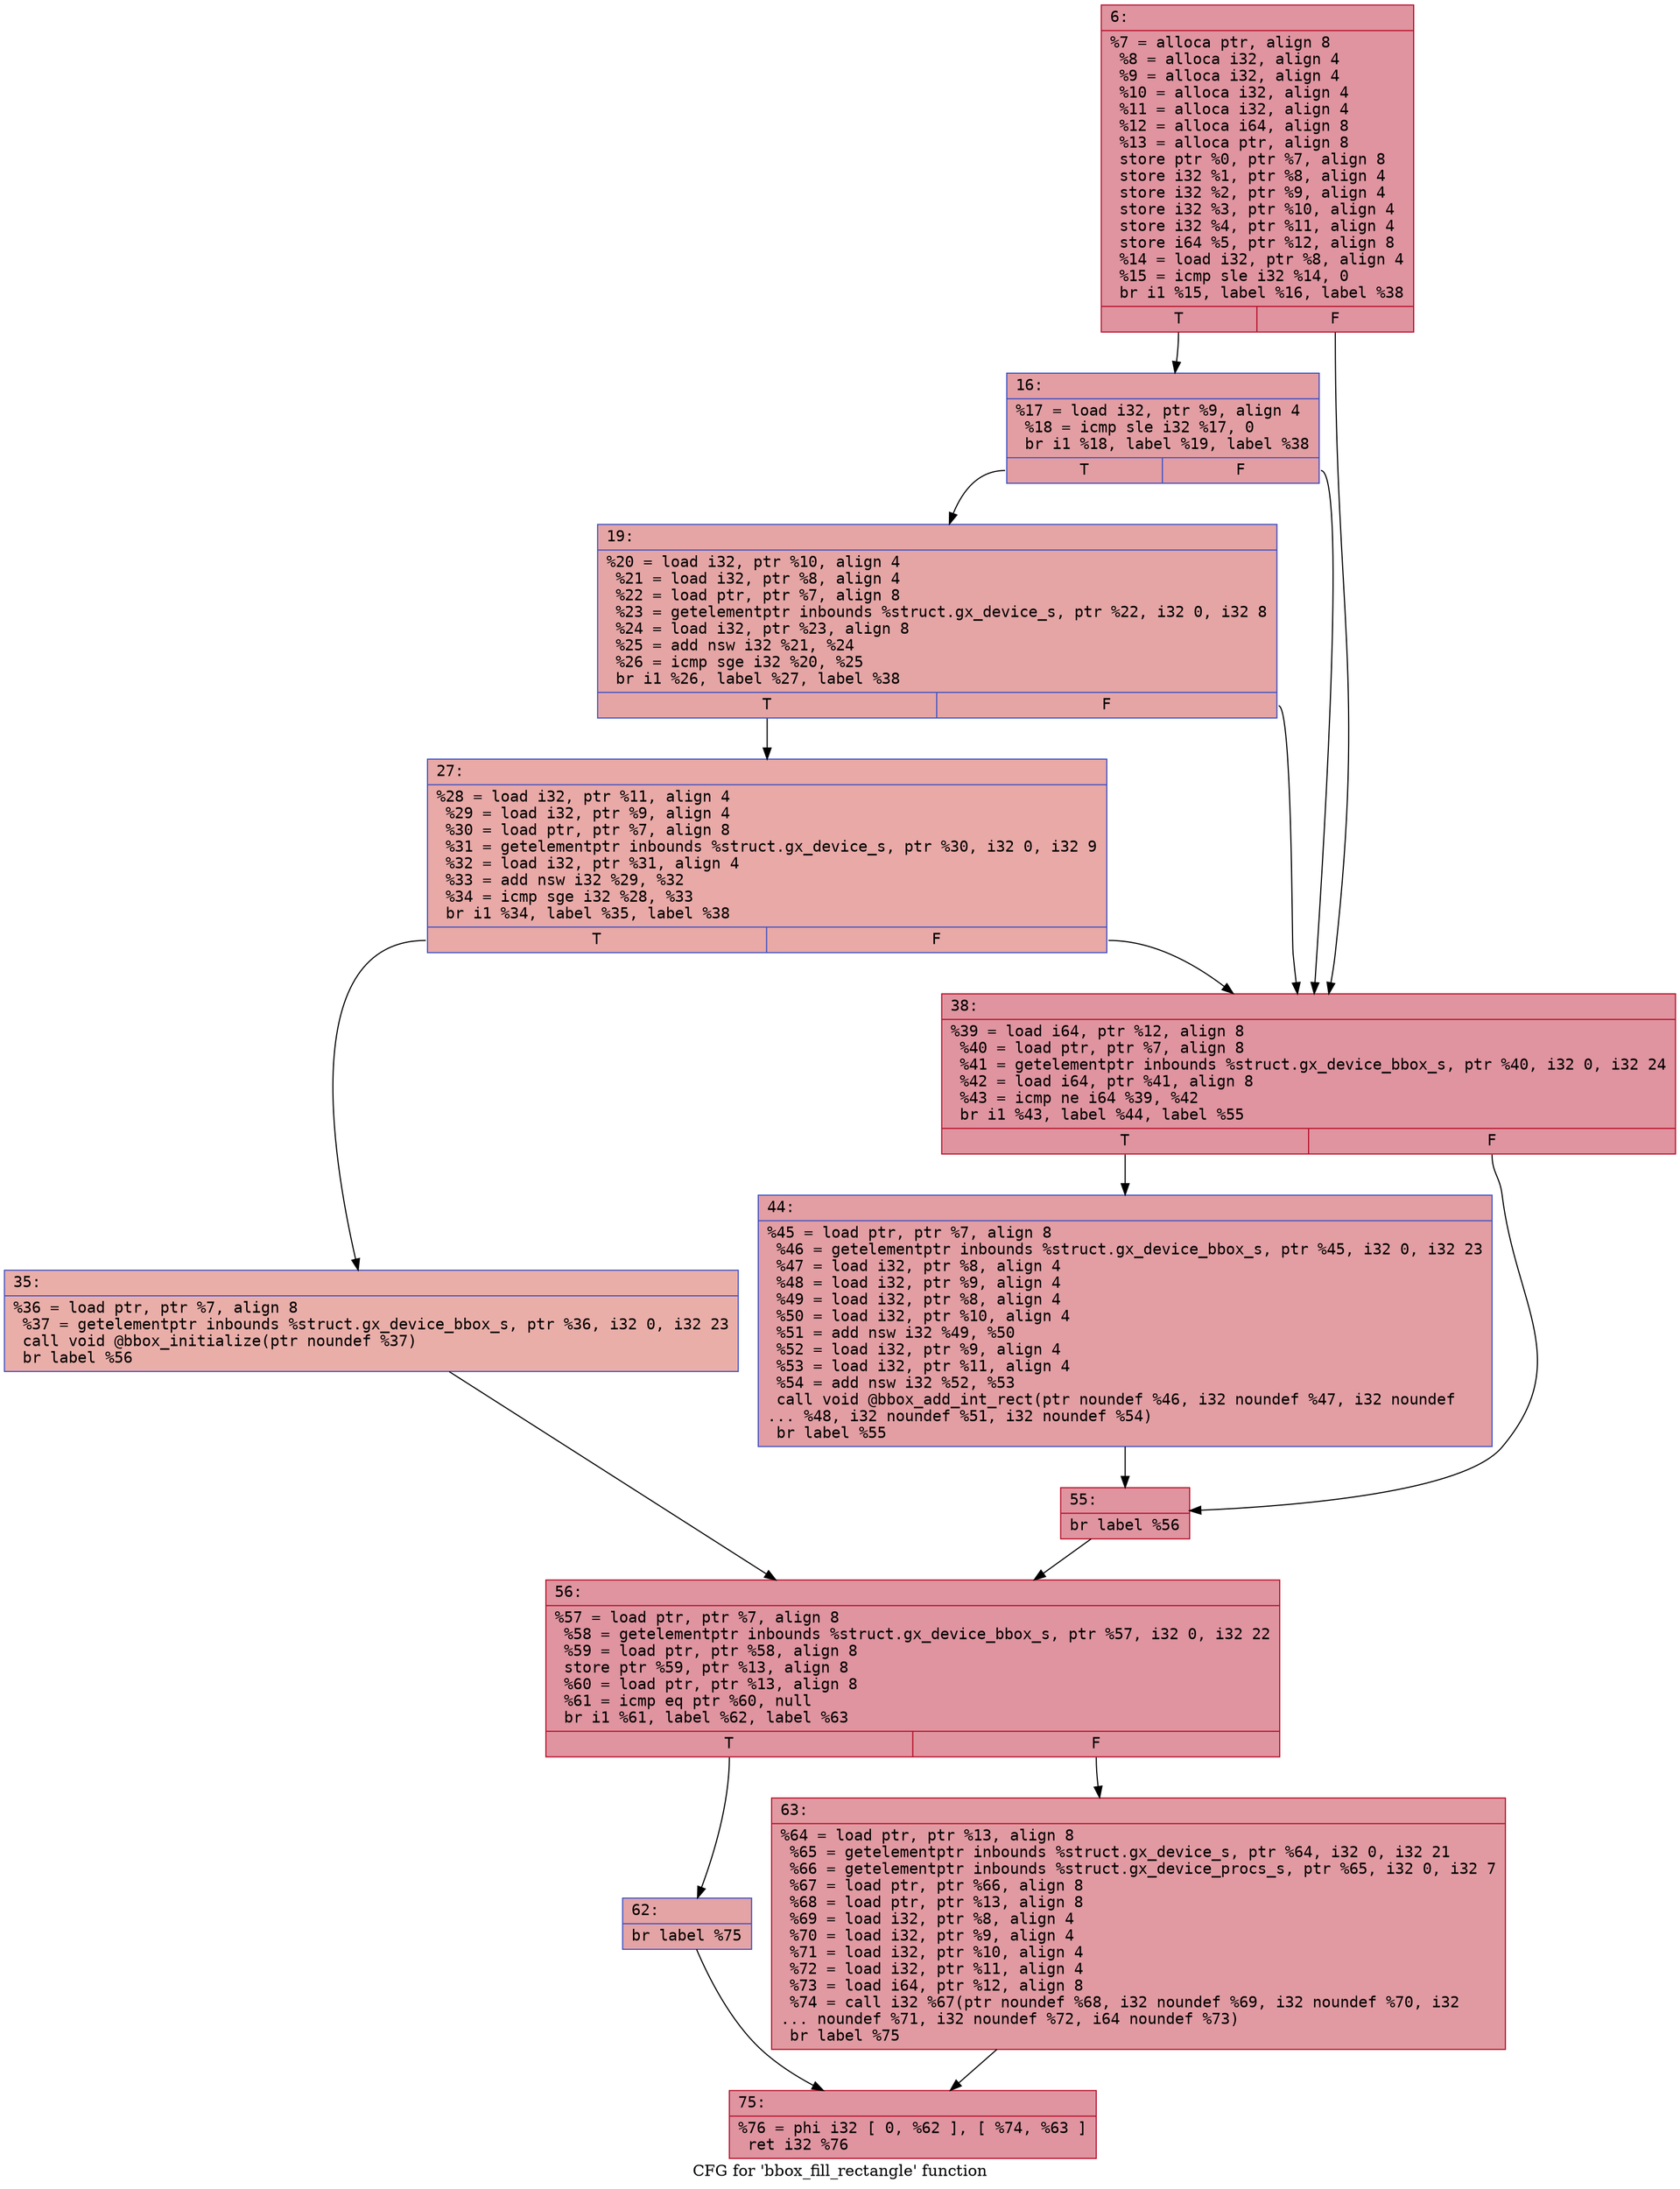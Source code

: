 digraph "CFG for 'bbox_fill_rectangle' function" {
	label="CFG for 'bbox_fill_rectangle' function";

	Node0x60000323eb70 [shape=record,color="#b70d28ff", style=filled, fillcolor="#b70d2870" fontname="Courier",label="{6:\l|  %7 = alloca ptr, align 8\l  %8 = alloca i32, align 4\l  %9 = alloca i32, align 4\l  %10 = alloca i32, align 4\l  %11 = alloca i32, align 4\l  %12 = alloca i64, align 8\l  %13 = alloca ptr, align 8\l  store ptr %0, ptr %7, align 8\l  store i32 %1, ptr %8, align 4\l  store i32 %2, ptr %9, align 4\l  store i32 %3, ptr %10, align 4\l  store i32 %4, ptr %11, align 4\l  store i64 %5, ptr %12, align 8\l  %14 = load i32, ptr %8, align 4\l  %15 = icmp sle i32 %14, 0\l  br i1 %15, label %16, label %38\l|{<s0>T|<s1>F}}"];
	Node0x60000323eb70:s0 -> Node0x60000323ebc0[tooltip="6 -> 16\nProbability 50.00%" ];
	Node0x60000323eb70:s1 -> Node0x60000323ed00[tooltip="6 -> 38\nProbability 50.00%" ];
	Node0x60000323ebc0 [shape=record,color="#3d50c3ff", style=filled, fillcolor="#be242e70" fontname="Courier",label="{16:\l|  %17 = load i32, ptr %9, align 4\l  %18 = icmp sle i32 %17, 0\l  br i1 %18, label %19, label %38\l|{<s0>T|<s1>F}}"];
	Node0x60000323ebc0:s0 -> Node0x60000323ec10[tooltip="16 -> 19\nProbability 50.00%" ];
	Node0x60000323ebc0:s1 -> Node0x60000323ed00[tooltip="16 -> 38\nProbability 50.00%" ];
	Node0x60000323ec10 [shape=record,color="#3d50c3ff", style=filled, fillcolor="#c5333470" fontname="Courier",label="{19:\l|  %20 = load i32, ptr %10, align 4\l  %21 = load i32, ptr %8, align 4\l  %22 = load ptr, ptr %7, align 8\l  %23 = getelementptr inbounds %struct.gx_device_s, ptr %22, i32 0, i32 8\l  %24 = load i32, ptr %23, align 8\l  %25 = add nsw i32 %21, %24\l  %26 = icmp sge i32 %20, %25\l  br i1 %26, label %27, label %38\l|{<s0>T|<s1>F}}"];
	Node0x60000323ec10:s0 -> Node0x60000323ec60[tooltip="19 -> 27\nProbability 50.00%" ];
	Node0x60000323ec10:s1 -> Node0x60000323ed00[tooltip="19 -> 38\nProbability 50.00%" ];
	Node0x60000323ec60 [shape=record,color="#3d50c3ff", style=filled, fillcolor="#ca3b3770" fontname="Courier",label="{27:\l|  %28 = load i32, ptr %11, align 4\l  %29 = load i32, ptr %9, align 4\l  %30 = load ptr, ptr %7, align 8\l  %31 = getelementptr inbounds %struct.gx_device_s, ptr %30, i32 0, i32 9\l  %32 = load i32, ptr %31, align 4\l  %33 = add nsw i32 %29, %32\l  %34 = icmp sge i32 %28, %33\l  br i1 %34, label %35, label %38\l|{<s0>T|<s1>F}}"];
	Node0x60000323ec60:s0 -> Node0x60000323ecb0[tooltip="27 -> 35\nProbability 50.00%" ];
	Node0x60000323ec60:s1 -> Node0x60000323ed00[tooltip="27 -> 38\nProbability 50.00%" ];
	Node0x60000323ecb0 [shape=record,color="#3d50c3ff", style=filled, fillcolor="#d0473d70" fontname="Courier",label="{35:\l|  %36 = load ptr, ptr %7, align 8\l  %37 = getelementptr inbounds %struct.gx_device_bbox_s, ptr %36, i32 0, i32 23\l  call void @bbox_initialize(ptr noundef %37)\l  br label %56\l}"];
	Node0x60000323ecb0 -> Node0x60000323edf0[tooltip="35 -> 56\nProbability 100.00%" ];
	Node0x60000323ed00 [shape=record,color="#b70d28ff", style=filled, fillcolor="#b70d2870" fontname="Courier",label="{38:\l|  %39 = load i64, ptr %12, align 8\l  %40 = load ptr, ptr %7, align 8\l  %41 = getelementptr inbounds %struct.gx_device_bbox_s, ptr %40, i32 0, i32 24\l  %42 = load i64, ptr %41, align 8\l  %43 = icmp ne i64 %39, %42\l  br i1 %43, label %44, label %55\l|{<s0>T|<s1>F}}"];
	Node0x60000323ed00:s0 -> Node0x60000323ed50[tooltip="38 -> 44\nProbability 50.00%" ];
	Node0x60000323ed00:s1 -> Node0x60000323eda0[tooltip="38 -> 55\nProbability 50.00%" ];
	Node0x60000323ed50 [shape=record,color="#3d50c3ff", style=filled, fillcolor="#be242e70" fontname="Courier",label="{44:\l|  %45 = load ptr, ptr %7, align 8\l  %46 = getelementptr inbounds %struct.gx_device_bbox_s, ptr %45, i32 0, i32 23\l  %47 = load i32, ptr %8, align 4\l  %48 = load i32, ptr %9, align 4\l  %49 = load i32, ptr %8, align 4\l  %50 = load i32, ptr %10, align 4\l  %51 = add nsw i32 %49, %50\l  %52 = load i32, ptr %9, align 4\l  %53 = load i32, ptr %11, align 4\l  %54 = add nsw i32 %52, %53\l  call void @bbox_add_int_rect(ptr noundef %46, i32 noundef %47, i32 noundef\l... %48, i32 noundef %51, i32 noundef %54)\l  br label %55\l}"];
	Node0x60000323ed50 -> Node0x60000323eda0[tooltip="44 -> 55\nProbability 100.00%" ];
	Node0x60000323eda0 [shape=record,color="#b70d28ff", style=filled, fillcolor="#b70d2870" fontname="Courier",label="{55:\l|  br label %56\l}"];
	Node0x60000323eda0 -> Node0x60000323edf0[tooltip="55 -> 56\nProbability 100.00%" ];
	Node0x60000323edf0 [shape=record,color="#b70d28ff", style=filled, fillcolor="#b70d2870" fontname="Courier",label="{56:\l|  %57 = load ptr, ptr %7, align 8\l  %58 = getelementptr inbounds %struct.gx_device_bbox_s, ptr %57, i32 0, i32 22\l  %59 = load ptr, ptr %58, align 8\l  store ptr %59, ptr %13, align 8\l  %60 = load ptr, ptr %13, align 8\l  %61 = icmp eq ptr %60, null\l  br i1 %61, label %62, label %63\l|{<s0>T|<s1>F}}"];
	Node0x60000323edf0:s0 -> Node0x60000323ee40[tooltip="56 -> 62\nProbability 37.50%" ];
	Node0x60000323edf0:s1 -> Node0x60000323ee90[tooltip="56 -> 63\nProbability 62.50%" ];
	Node0x60000323ee40 [shape=record,color="#3d50c3ff", style=filled, fillcolor="#c32e3170" fontname="Courier",label="{62:\l|  br label %75\l}"];
	Node0x60000323ee40 -> Node0x60000323eee0[tooltip="62 -> 75\nProbability 100.00%" ];
	Node0x60000323ee90 [shape=record,color="#b70d28ff", style=filled, fillcolor="#bb1b2c70" fontname="Courier",label="{63:\l|  %64 = load ptr, ptr %13, align 8\l  %65 = getelementptr inbounds %struct.gx_device_s, ptr %64, i32 0, i32 21\l  %66 = getelementptr inbounds %struct.gx_device_procs_s, ptr %65, i32 0, i32 7\l  %67 = load ptr, ptr %66, align 8\l  %68 = load ptr, ptr %13, align 8\l  %69 = load i32, ptr %8, align 4\l  %70 = load i32, ptr %9, align 4\l  %71 = load i32, ptr %10, align 4\l  %72 = load i32, ptr %11, align 4\l  %73 = load i64, ptr %12, align 8\l  %74 = call i32 %67(ptr noundef %68, i32 noundef %69, i32 noundef %70, i32\l... noundef %71, i32 noundef %72, i64 noundef %73)\l  br label %75\l}"];
	Node0x60000323ee90 -> Node0x60000323eee0[tooltip="63 -> 75\nProbability 100.00%" ];
	Node0x60000323eee0 [shape=record,color="#b70d28ff", style=filled, fillcolor="#b70d2870" fontname="Courier",label="{75:\l|  %76 = phi i32 [ 0, %62 ], [ %74, %63 ]\l  ret i32 %76\l}"];
}
